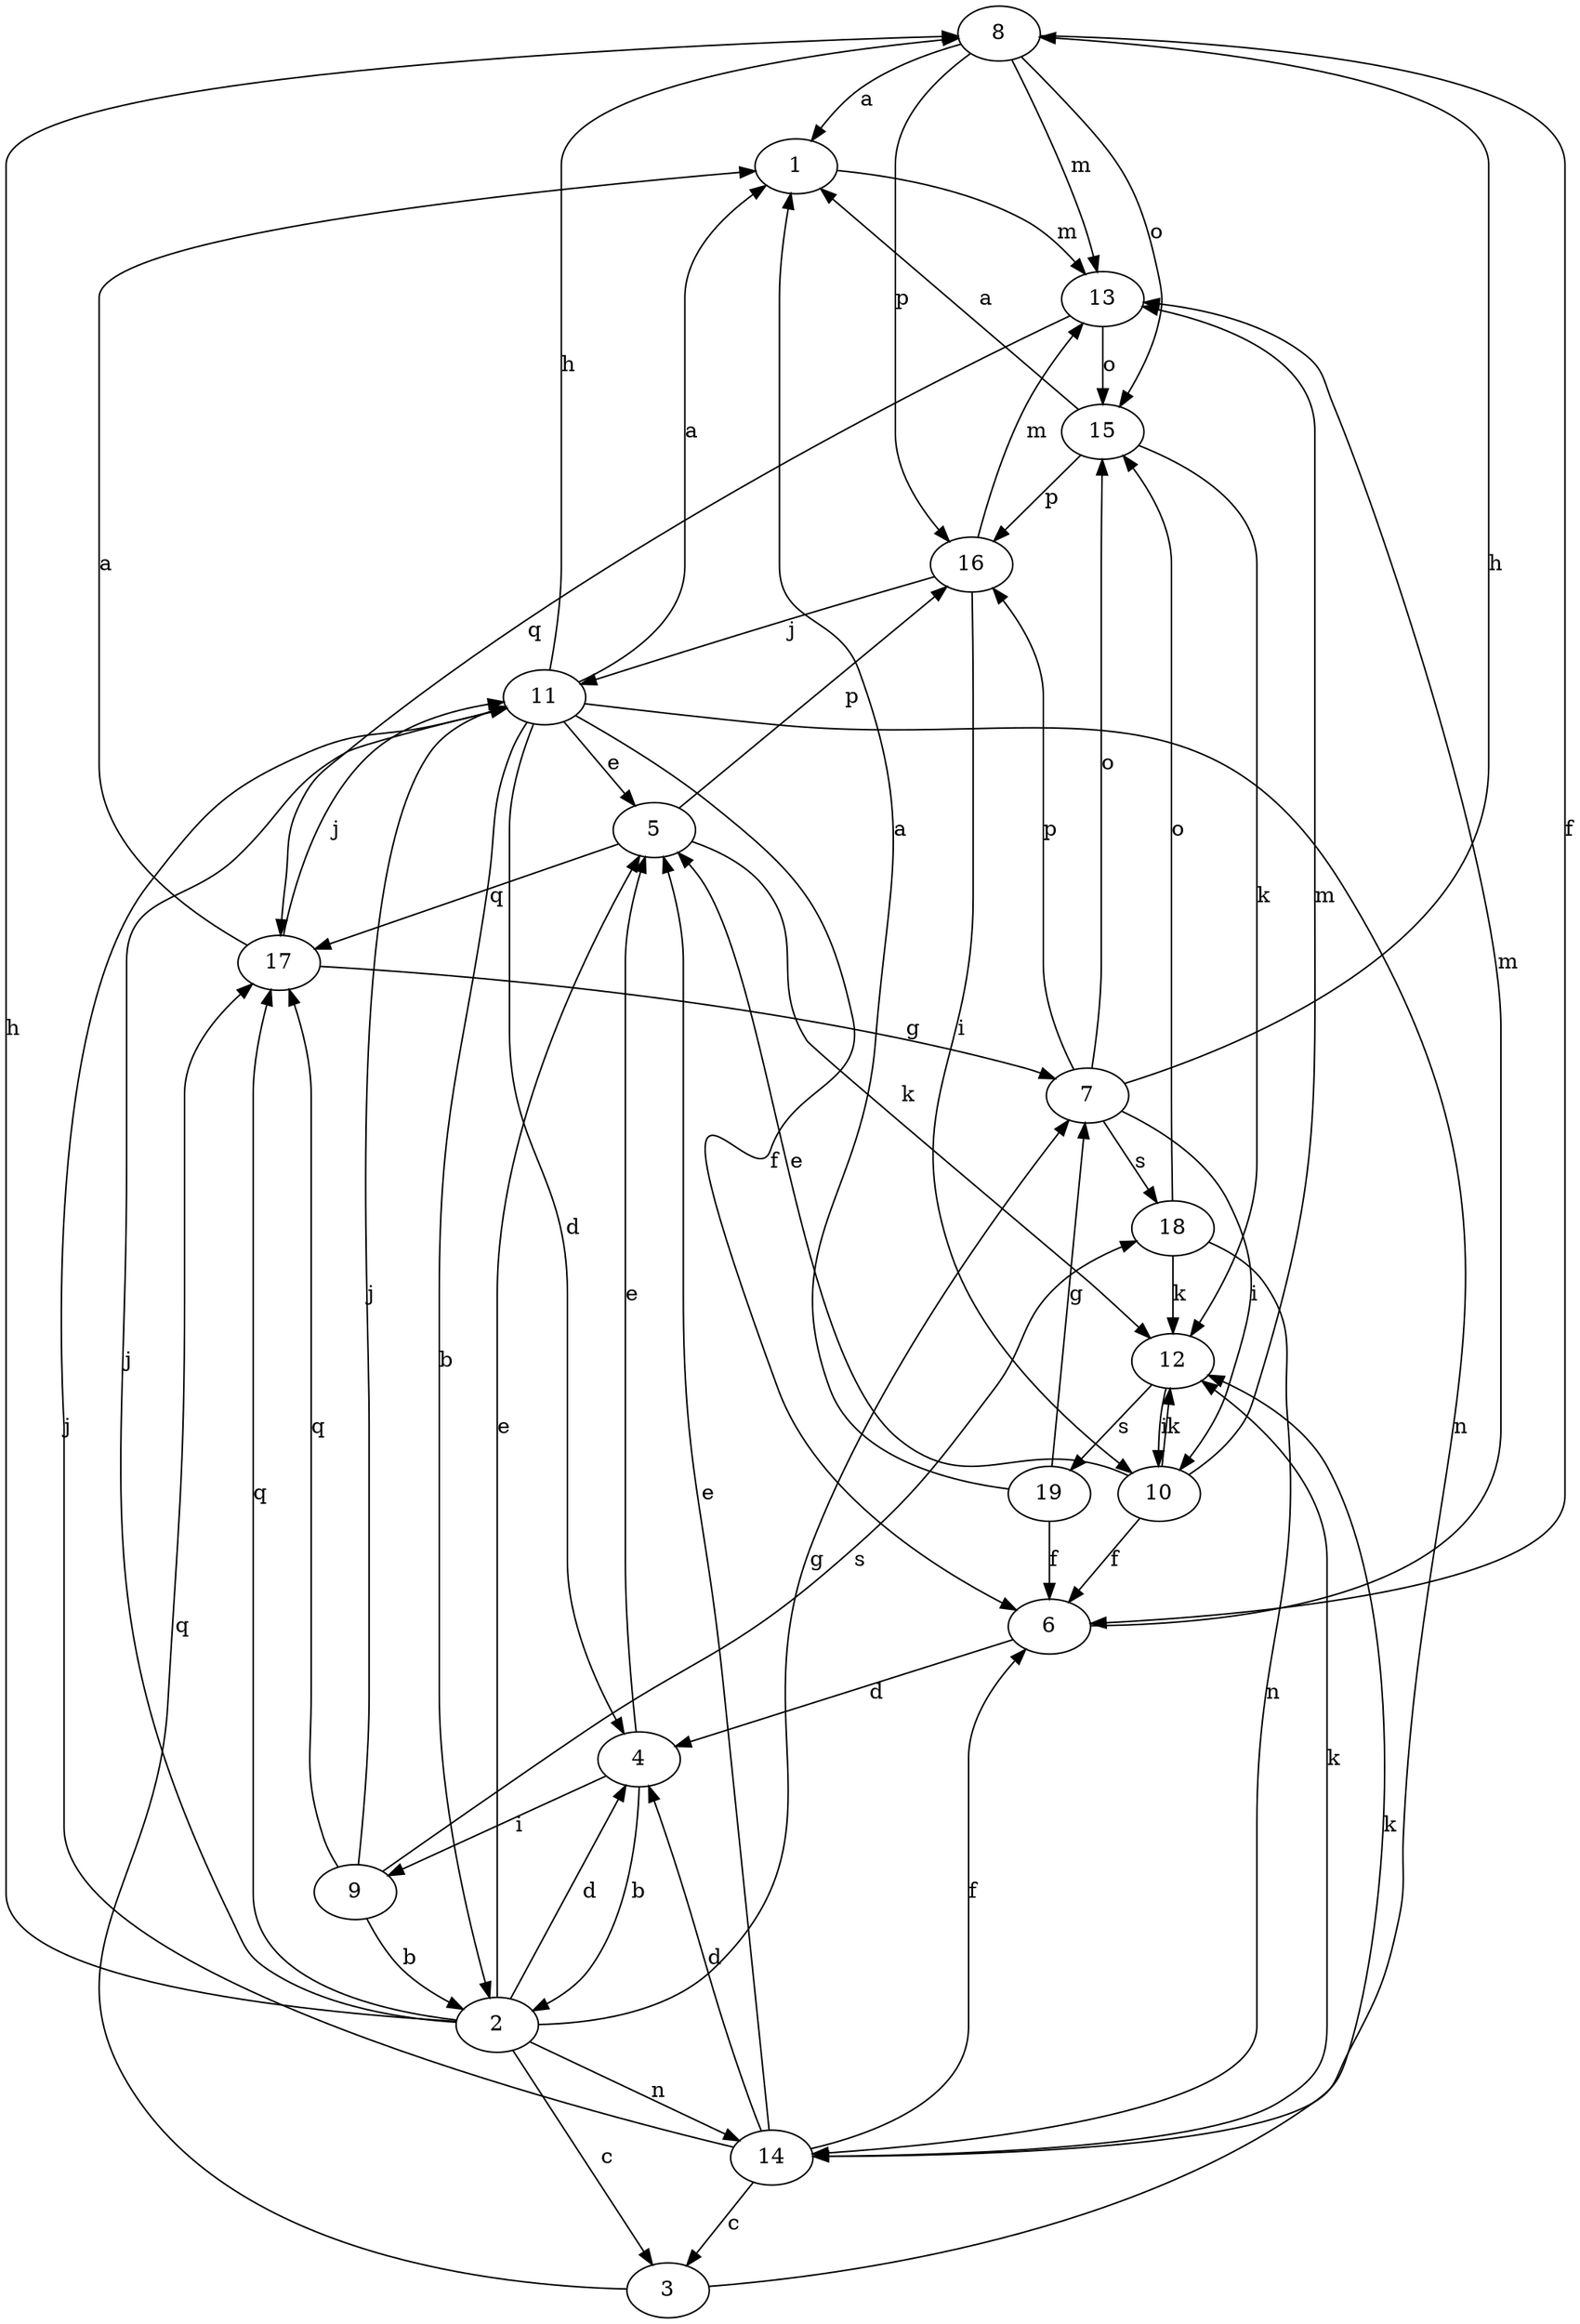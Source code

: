 strict digraph  {
	8 -> 1 [label=a];
	11 -> 1 [label=a];
	15 -> 1 [label=a];
	17 -> 1 [label=a];
	19 -> 1 [label=a];
	4 -> 2 [label=b];
	9 -> 2 [label=b];
	11 -> 2 [label=b];
	2 -> 3 [label=c];
	14 -> 3 [label=c];
	2 -> 4 [label=d];
	6 -> 4 [label=d];
	11 -> 4 [label=d];
	14 -> 4 [label=d];
	2 -> 5 [label=e];
	4 -> 5 [label=e];
	10 -> 5 [label=e];
	11 -> 5 [label=e];
	14 -> 5 [label=e];
	8 -> 6 [label=f];
	10 -> 6 [label=f];
	11 -> 6 [label=f];
	14 -> 6 [label=f];
	19 -> 6 [label=f];
	2 -> 7 [label=g];
	17 -> 7 [label=g];
	19 -> 7 [label=g];
	2 -> 8 [label=h];
	7 -> 8 [label=h];
	11 -> 8 [label=h];
	4 -> 9 [label=i];
	7 -> 10 [label=i];
	12 -> 10 [label=i];
	16 -> 10 [label=i];
	2 -> 11 [label=j];
	9 -> 11 [label=j];
	14 -> 11 [label=j];
	16 -> 11 [label=j];
	17 -> 11 [label=j];
	3 -> 12 [label=k];
	5 -> 12 [label=k];
	10 -> 12 [label=k];
	14 -> 12 [label=k];
	15 -> 12 [label=k];
	18 -> 12 [label=k];
	1 -> 13 [label=m];
	6 -> 13 [label=m];
	8 -> 13 [label=m];
	10 -> 13 [label=m];
	16 -> 13 [label=m];
	2 -> 14 [label=n];
	11 -> 14 [label=n];
	18 -> 14 [label=n];
	7 -> 15 [label=o];
	8 -> 15 [label=o];
	13 -> 15 [label=o];
	18 -> 15 [label=o];
	5 -> 16 [label=p];
	7 -> 16 [label=p];
	8 -> 16 [label=p];
	15 -> 16 [label=p];
	2 -> 17 [label=q];
	3 -> 17 [label=q];
	5 -> 17 [label=q];
	9 -> 17 [label=q];
	13 -> 17 [label=q];
	7 -> 18 [label=s];
	9 -> 18 [label=s];
	12 -> 19 [label=s];
}
